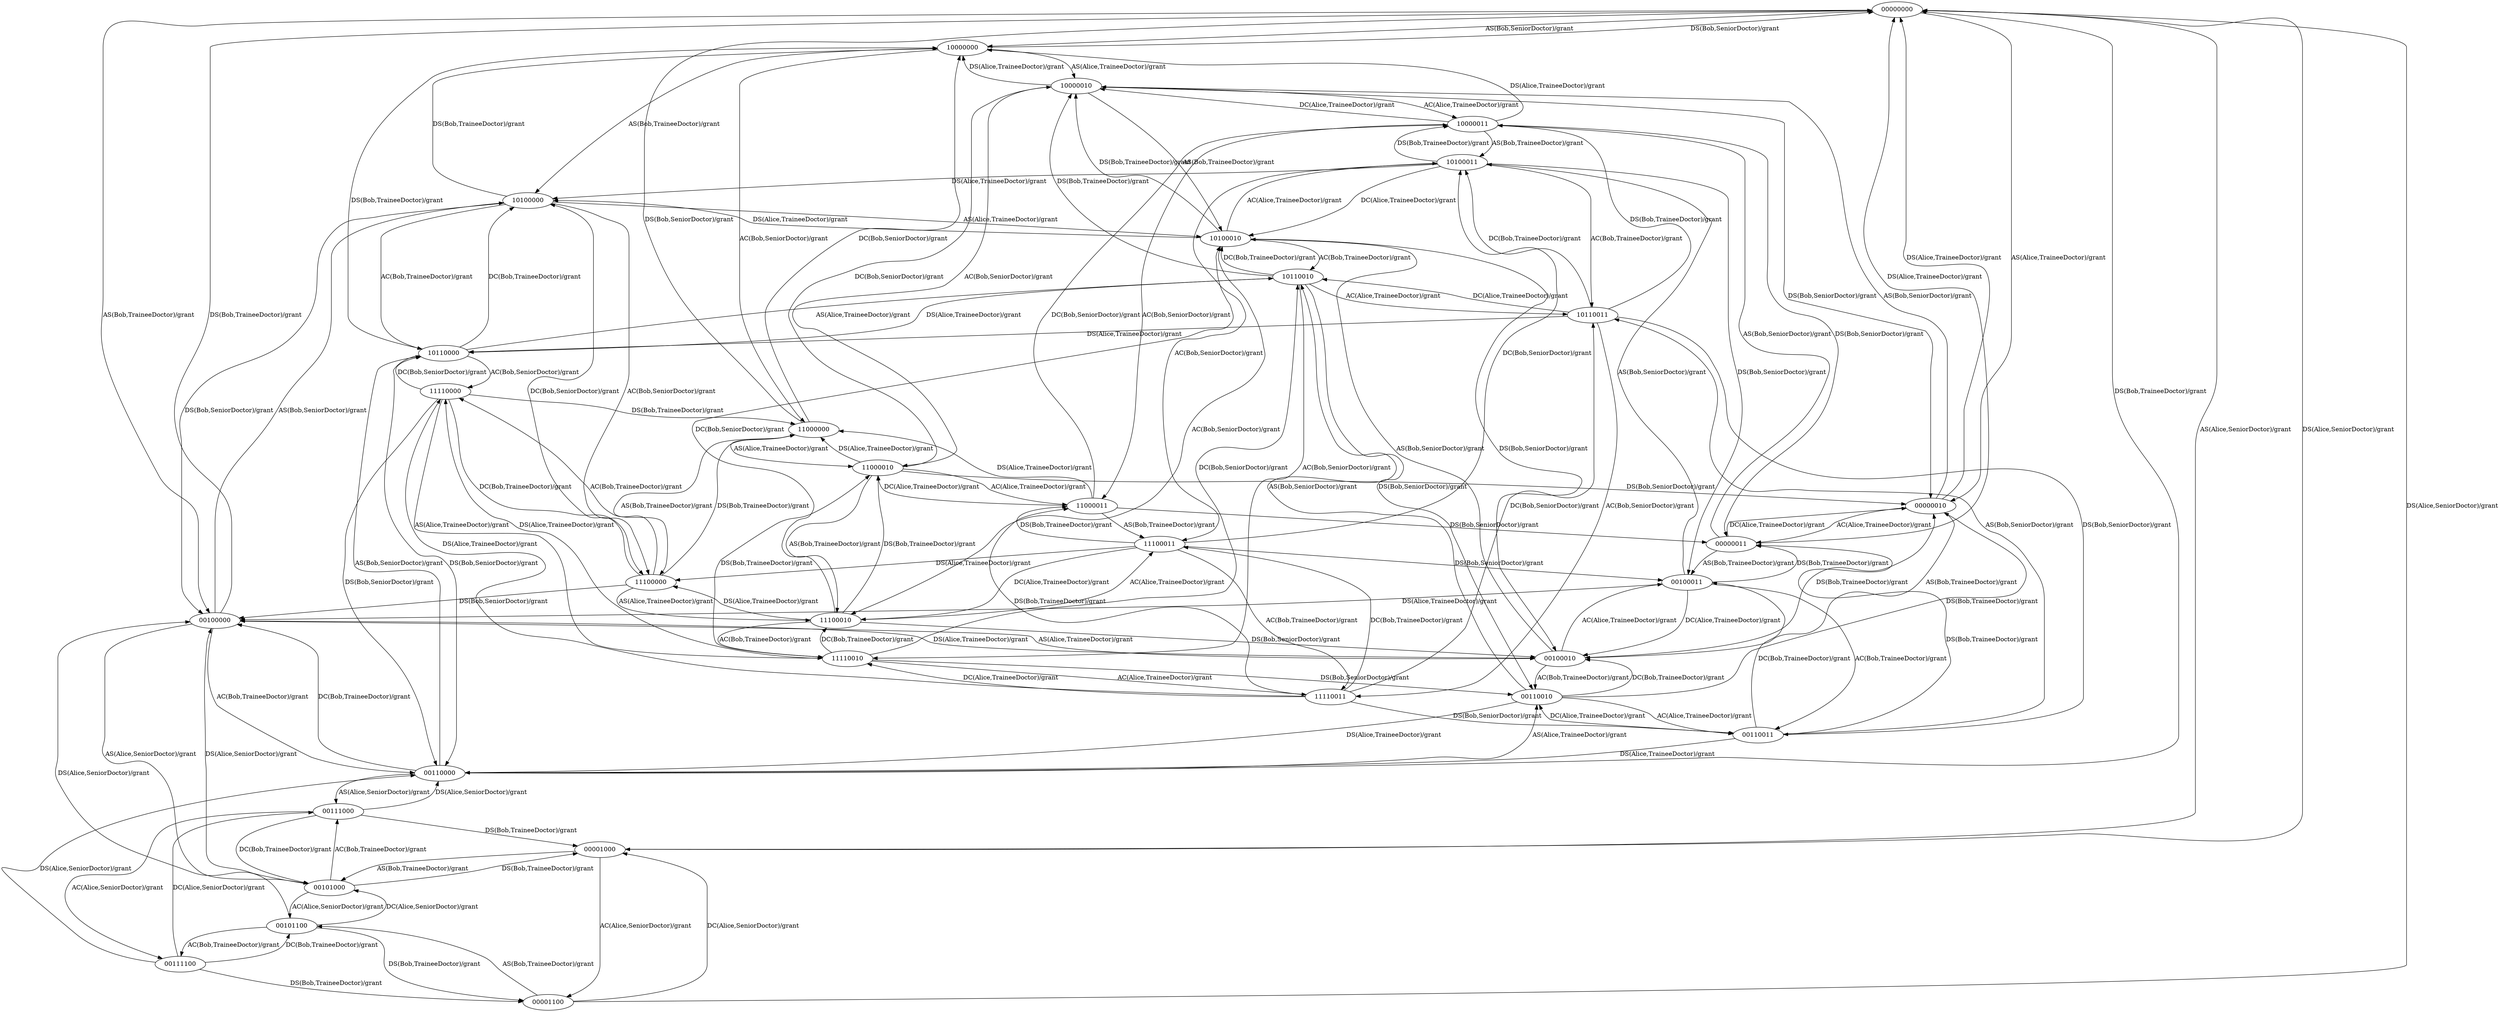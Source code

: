 digraph rbac2Fsm {
  00000000 -> 10000000 [ label ="AS(Bob,SeniorDoctor)/grant"];
  00000000 -> 00001000 [ label ="AS(Alice,SeniorDoctor)/grant"];
  00000000 -> 00100000 [ label ="AS(Bob,TraineeDoctor)/grant"];
  00000000 -> 00000010 [ label ="AS(Alice,TraineeDoctor)/grant"];
  10000000 -> 00000000 [ label ="DS(Bob,SeniorDoctor)/grant"];
  10000000 -> 11000000 [ label ="AC(Bob,SeniorDoctor)/grant"];
  10000000 -> 10100000 [ label ="AS(Bob,TraineeDoctor)/grant"];
  10000000 -> 10000010 [ label ="AS(Alice,TraineeDoctor)/grant"];
  00001000 -> 00000000 [ label ="DS(Alice,SeniorDoctor)/grant"];
  00001000 -> 00001100 [ label ="AC(Alice,SeniorDoctor)/grant"];
  00001000 -> 00101000 [ label ="AS(Bob,TraineeDoctor)/grant"];
  00100000 -> 10100000 [ label ="AS(Bob,SeniorDoctor)/grant"];
  00100000 -> 00101000 [ label ="AS(Alice,SeniorDoctor)/grant"];
  00100000 -> 00000000 [ label ="DS(Bob,TraineeDoctor)/grant"];
  00100000 -> 00110000 [ label ="AC(Bob,TraineeDoctor)/grant"];
  00100000 -> 00100010 [ label ="AS(Alice,TraineeDoctor)/grant"];
  00000010 -> 10000010 [ label ="AS(Bob,SeniorDoctor)/grant"];
  00000010 -> 00100010 [ label ="AS(Bob,TraineeDoctor)/grant"];
  00000010 -> 00000000 [ label ="DS(Alice,TraineeDoctor)/grant"];
  00000010 -> 00000011 [ label ="AC(Alice,TraineeDoctor)/grant"];
  11000000 -> 00000000 [ label ="DS(Bob,SeniorDoctor)/grant"];
  11000000 -> 10000000 [ label ="DC(Bob,SeniorDoctor)/grant"];
  11000000 -> 11100000 [ label ="AS(Bob,TraineeDoctor)/grant"];
  11000000 -> 11000010 [ label ="AS(Alice,TraineeDoctor)/grant"];
  10100000 -> 00100000 [ label ="DS(Bob,SeniorDoctor)/grant"];
  10100000 -> 11100000 [ label ="AC(Bob,SeniorDoctor)/grant"];
  10100000 -> 10000000 [ label ="DS(Bob,TraineeDoctor)/grant"];
  10100000 -> 10110000 [ label ="AC(Bob,TraineeDoctor)/grant"];
  10100000 -> 10100010 [ label ="AS(Alice,TraineeDoctor)/grant"];
  10000010 -> 00000010 [ label ="DS(Bob,SeniorDoctor)/grant"];
  10000010 -> 11000010 [ label ="AC(Bob,SeniorDoctor)/grant"];
  10000010 -> 10100010 [ label ="AS(Bob,TraineeDoctor)/grant"];
  10000010 -> 10000000 [ label ="DS(Alice,TraineeDoctor)/grant"];
  10000010 -> 10000011 [ label ="AC(Alice,TraineeDoctor)/grant"];
  00001100 -> 00000000 [ label ="DS(Alice,SeniorDoctor)/grant"];
  00001100 -> 00001000 [ label ="DC(Alice,SeniorDoctor)/grant"];
  00001100 -> 00101100 [ label ="AS(Bob,TraineeDoctor)/grant"];
  00101000 -> 00100000 [ label ="DS(Alice,SeniorDoctor)/grant"];
  00101000 -> 00101100 [ label ="AC(Alice,SeniorDoctor)/grant"];
  00101000 -> 00001000 [ label ="DS(Bob,TraineeDoctor)/grant"];
  00101000 -> 00111000 [ label ="AC(Bob,TraineeDoctor)/grant"];
  00110000 -> 10110000 [ label ="AS(Bob,SeniorDoctor)/grant"];
  00110000 -> 00111000 [ label ="AS(Alice,SeniorDoctor)/grant"];
  00110000 -> 00000000 [ label ="DS(Bob,TraineeDoctor)/grant"];
  00110000 -> 00100000 [ label ="DC(Bob,TraineeDoctor)/grant"];
  00110000 -> 00110010 [ label ="AS(Alice,TraineeDoctor)/grant"];
  00100010 -> 10100010 [ label ="AS(Bob,SeniorDoctor)/grant"];
  00100010 -> 00000010 [ label ="DS(Bob,TraineeDoctor)/grant"];
  00100010 -> 00110010 [ label ="AC(Bob,TraineeDoctor)/grant"];
  00100010 -> 00100000 [ label ="DS(Alice,TraineeDoctor)/grant"];
  00100010 -> 00100011 [ label ="AC(Alice,TraineeDoctor)/grant"];
  00000011 -> 10000011 [ label ="AS(Bob,SeniorDoctor)/grant"];
  00000011 -> 00100011 [ label ="AS(Bob,TraineeDoctor)/grant"];
  00000011 -> 00000000 [ label ="DS(Alice,TraineeDoctor)/grant"];
  00000011 -> 00000010 [ label ="DC(Alice,TraineeDoctor)/grant"];
  11100000 -> 00100000 [ label ="DS(Bob,SeniorDoctor)/grant"];
  11100000 -> 10100000 [ label ="DC(Bob,SeniorDoctor)/grant"];
  11100000 -> 11000000 [ label ="DS(Bob,TraineeDoctor)/grant"];
  11100000 -> 11110000 [ label ="AC(Bob,TraineeDoctor)/grant"];
  11100000 -> 11100010 [ label ="AS(Alice,TraineeDoctor)/grant"];
  11000010 -> 00000010 [ label ="DS(Bob,SeniorDoctor)/grant"];
  11000010 -> 10000010 [ label ="DC(Bob,SeniorDoctor)/grant"];
  11000010 -> 11100010 [ label ="AS(Bob,TraineeDoctor)/grant"];
  11000010 -> 11000000 [ label ="DS(Alice,TraineeDoctor)/grant"];
  11000010 -> 11000011 [ label ="AC(Alice,TraineeDoctor)/grant"];
  10110000 -> 00110000 [ label ="DS(Bob,SeniorDoctor)/grant"];
  10110000 -> 11110000 [ label ="AC(Bob,SeniorDoctor)/grant"];
  10110000 -> 10000000 [ label ="DS(Bob,TraineeDoctor)/grant"];
  10110000 -> 10100000 [ label ="DC(Bob,TraineeDoctor)/grant"];
  10110000 -> 10110010 [ label ="AS(Alice,TraineeDoctor)/grant"];
  10100010 -> 00100010 [ label ="DS(Bob,SeniorDoctor)/grant"];
  10100010 -> 11100010 [ label ="AC(Bob,SeniorDoctor)/grant"];
  10100010 -> 10000010 [ label ="DS(Bob,TraineeDoctor)/grant"];
  10100010 -> 10110010 [ label ="AC(Bob,TraineeDoctor)/grant"];
  10100010 -> 10100000 [ label ="DS(Alice,TraineeDoctor)/grant"];
  10100010 -> 10100011 [ label ="AC(Alice,TraineeDoctor)/grant"];
  10000011 -> 00000011 [ label ="DS(Bob,SeniorDoctor)/grant"];
  10000011 -> 11000011 [ label ="AC(Bob,SeniorDoctor)/grant"];
  10000011 -> 10100011 [ label ="AS(Bob,TraineeDoctor)/grant"];
  10000011 -> 10000000 [ label ="DS(Alice,TraineeDoctor)/grant"];
  10000011 -> 10000010 [ label ="DC(Alice,TraineeDoctor)/grant"];
  00101100 -> 00100000 [ label ="DS(Alice,SeniorDoctor)/grant"];
  00101100 -> 00101000 [ label ="DC(Alice,SeniorDoctor)/grant"];
  00101100 -> 00001100 [ label ="DS(Bob,TraineeDoctor)/grant"];
  00101100 -> 00111100 [ label ="AC(Bob,TraineeDoctor)/grant"];
  00111000 -> 00110000 [ label ="DS(Alice,SeniorDoctor)/grant"];
  00111000 -> 00111100 [ label ="AC(Alice,SeniorDoctor)/grant"];
  00111000 -> 00001000 [ label ="DS(Bob,TraineeDoctor)/grant"];
  00111000 -> 00101000 [ label ="DC(Bob,TraineeDoctor)/grant"];
  00110010 -> 10110010 [ label ="AS(Bob,SeniorDoctor)/grant"];
  00110010 -> 00000010 [ label ="DS(Bob,TraineeDoctor)/grant"];
  00110010 -> 00100010 [ label ="DC(Bob,TraineeDoctor)/grant"];
  00110010 -> 00110000 [ label ="DS(Alice,TraineeDoctor)/grant"];
  00110010 -> 00110011 [ label ="AC(Alice,TraineeDoctor)/grant"];
  00100011 -> 10100011 [ label ="AS(Bob,SeniorDoctor)/grant"];
  00100011 -> 00000011 [ label ="DS(Bob,TraineeDoctor)/grant"];
  00100011 -> 00110011 [ label ="AC(Bob,TraineeDoctor)/grant"];
  00100011 -> 00100000 [ label ="DS(Alice,TraineeDoctor)/grant"];
  00100011 -> 00100010 [ label ="DC(Alice,TraineeDoctor)/grant"];
  11110000 -> 00110000 [ label ="DS(Bob,SeniorDoctor)/grant"];
  11110000 -> 10110000 [ label ="DC(Bob,SeniorDoctor)/grant"];
  11110000 -> 11000000 [ label ="DS(Bob,TraineeDoctor)/grant"];
  11110000 -> 11100000 [ label ="DC(Bob,TraineeDoctor)/grant"];
  11110000 -> 11110010 [ label ="AS(Alice,TraineeDoctor)/grant"];
  11100010 -> 00100010 [ label ="DS(Bob,SeniorDoctor)/grant"];
  11100010 -> 10100010 [ label ="DC(Bob,SeniorDoctor)/grant"];
  11100010 -> 11000010 [ label ="DS(Bob,TraineeDoctor)/grant"];
  11100010 -> 11110010 [ label ="AC(Bob,TraineeDoctor)/grant"];
  11100010 -> 11100000 [ label ="DS(Alice,TraineeDoctor)/grant"];
  11100010 -> 11100011 [ label ="AC(Alice,TraineeDoctor)/grant"];
  11000011 -> 00000011 [ label ="DS(Bob,SeniorDoctor)/grant"];
  11000011 -> 10000011 [ label ="DC(Bob,SeniorDoctor)/grant"];
  11000011 -> 11100011 [ label ="AS(Bob,TraineeDoctor)/grant"];
  11000011 -> 11000000 [ label ="DS(Alice,TraineeDoctor)/grant"];
  11000011 -> 11000010 [ label ="DC(Alice,TraineeDoctor)/grant"];
  10110010 -> 00110010 [ label ="DS(Bob,SeniorDoctor)/grant"];
  10110010 -> 11110010 [ label ="AC(Bob,SeniorDoctor)/grant"];
  10110010 -> 10000010 [ label ="DS(Bob,TraineeDoctor)/grant"];
  10110010 -> 10100010 [ label ="DC(Bob,TraineeDoctor)/grant"];
  10110010 -> 10110000 [ label ="DS(Alice,TraineeDoctor)/grant"];
  10110010 -> 10110011 [ label ="AC(Alice,TraineeDoctor)/grant"];
  10100011 -> 00100011 [ label ="DS(Bob,SeniorDoctor)/grant"];
  10100011 -> 11100011 [ label ="AC(Bob,SeniorDoctor)/grant"];
  10100011 -> 10000011 [ label ="DS(Bob,TraineeDoctor)/grant"];
  10100011 -> 10110011 [ label ="AC(Bob,TraineeDoctor)/grant"];
  10100011 -> 10100000 [ label ="DS(Alice,TraineeDoctor)/grant"];
  10100011 -> 10100010 [ label ="DC(Alice,TraineeDoctor)/grant"];
  00111100 -> 00110000 [ label ="DS(Alice,SeniorDoctor)/grant"];
  00111100 -> 00111000 [ label ="DC(Alice,SeniorDoctor)/grant"];
  00111100 -> 00001100 [ label ="DS(Bob,TraineeDoctor)/grant"];
  00111100 -> 00101100 [ label ="DC(Bob,TraineeDoctor)/grant"];
  00110011 -> 10110011 [ label ="AS(Bob,SeniorDoctor)/grant"];
  00110011 -> 00000011 [ label ="DS(Bob,TraineeDoctor)/grant"];
  00110011 -> 00100011 [ label ="DC(Bob,TraineeDoctor)/grant"];
  00110011 -> 00110000 [ label ="DS(Alice,TraineeDoctor)/grant"];
  00110011 -> 00110010 [ label ="DC(Alice,TraineeDoctor)/grant"];
  11110010 -> 00110010 [ label ="DS(Bob,SeniorDoctor)/grant"];
  11110010 -> 10110010 [ label ="DC(Bob,SeniorDoctor)/grant"];
  11110010 -> 11000010 [ label ="DS(Bob,TraineeDoctor)/grant"];
  11110010 -> 11100010 [ label ="DC(Bob,TraineeDoctor)/grant"];
  11110010 -> 11110000 [ label ="DS(Alice,TraineeDoctor)/grant"];
  11110010 -> 11110011 [ label ="AC(Alice,TraineeDoctor)/grant"];
  11100011 -> 00100011 [ label ="DS(Bob,SeniorDoctor)/grant"];
  11100011 -> 10100011 [ label ="DC(Bob,SeniorDoctor)/grant"];
  11100011 -> 11000011 [ label ="DS(Bob,TraineeDoctor)/grant"];
  11100011 -> 11110011 [ label ="AC(Bob,TraineeDoctor)/grant"];
  11100011 -> 11100000 [ label ="DS(Alice,TraineeDoctor)/grant"];
  11100011 -> 11100010 [ label ="DC(Alice,TraineeDoctor)/grant"];
  10110011 -> 00110011 [ label ="DS(Bob,SeniorDoctor)/grant"];
  10110011 -> 11110011 [ label ="AC(Bob,SeniorDoctor)/grant"];
  10110011 -> 10000011 [ label ="DS(Bob,TraineeDoctor)/grant"];
  10110011 -> 10100011 [ label ="DC(Bob,TraineeDoctor)/grant"];
  10110011 -> 10110000 [ label ="DS(Alice,TraineeDoctor)/grant"];
  10110011 -> 10110010 [ label ="DC(Alice,TraineeDoctor)/grant"];
  11110011 -> 00110011 [ label ="DS(Bob,SeniorDoctor)/grant"];
  11110011 -> 10110011 [ label ="DC(Bob,SeniorDoctor)/grant"];
  11110011 -> 11000011 [ label ="DS(Bob,TraineeDoctor)/grant"];
  11110011 -> 11100011 [ label ="DC(Bob,TraineeDoctor)/grant"];
  11110011 -> 11110000 [ label ="DS(Alice,TraineeDoctor)/grant"];
  11110011 -> 11110010 [ label ="DC(Alice,TraineeDoctor)/grant"];
}
